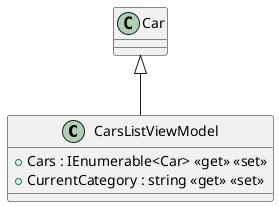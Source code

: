 @startuml
class CarsListViewModel {
    + Cars : IEnumerable<Car> <<get>> <<set>>
    + CurrentCategory : string <<get>> <<set>>
}
Car <|-- CarsListViewModel
@enduml
